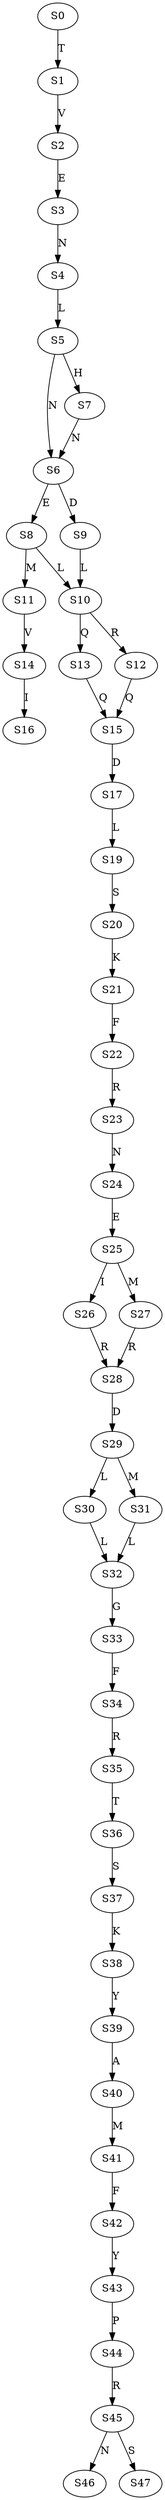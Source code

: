 strict digraph  {
	S0 -> S1 [ label = T ];
	S1 -> S2 [ label = V ];
	S2 -> S3 [ label = E ];
	S3 -> S4 [ label = N ];
	S4 -> S5 [ label = L ];
	S5 -> S6 [ label = N ];
	S5 -> S7 [ label = H ];
	S6 -> S8 [ label = E ];
	S6 -> S9 [ label = D ];
	S7 -> S6 [ label = N ];
	S8 -> S10 [ label = L ];
	S8 -> S11 [ label = M ];
	S9 -> S10 [ label = L ];
	S10 -> S12 [ label = R ];
	S10 -> S13 [ label = Q ];
	S11 -> S14 [ label = V ];
	S12 -> S15 [ label = Q ];
	S13 -> S15 [ label = Q ];
	S14 -> S16 [ label = I ];
	S15 -> S17 [ label = D ];
	S17 -> S19 [ label = L ];
	S19 -> S20 [ label = S ];
	S20 -> S21 [ label = K ];
	S21 -> S22 [ label = F ];
	S22 -> S23 [ label = R ];
	S23 -> S24 [ label = N ];
	S24 -> S25 [ label = E ];
	S25 -> S26 [ label = I ];
	S25 -> S27 [ label = M ];
	S26 -> S28 [ label = R ];
	S27 -> S28 [ label = R ];
	S28 -> S29 [ label = D ];
	S29 -> S30 [ label = L ];
	S29 -> S31 [ label = M ];
	S30 -> S32 [ label = L ];
	S31 -> S32 [ label = L ];
	S32 -> S33 [ label = G ];
	S33 -> S34 [ label = F ];
	S34 -> S35 [ label = R ];
	S35 -> S36 [ label = T ];
	S36 -> S37 [ label = S ];
	S37 -> S38 [ label = K ];
	S38 -> S39 [ label = Y ];
	S39 -> S40 [ label = A ];
	S40 -> S41 [ label = M ];
	S41 -> S42 [ label = F ];
	S42 -> S43 [ label = Y ];
	S43 -> S44 [ label = P ];
	S44 -> S45 [ label = R ];
	S45 -> S46 [ label = N ];
	S45 -> S47 [ label = S ];
}
